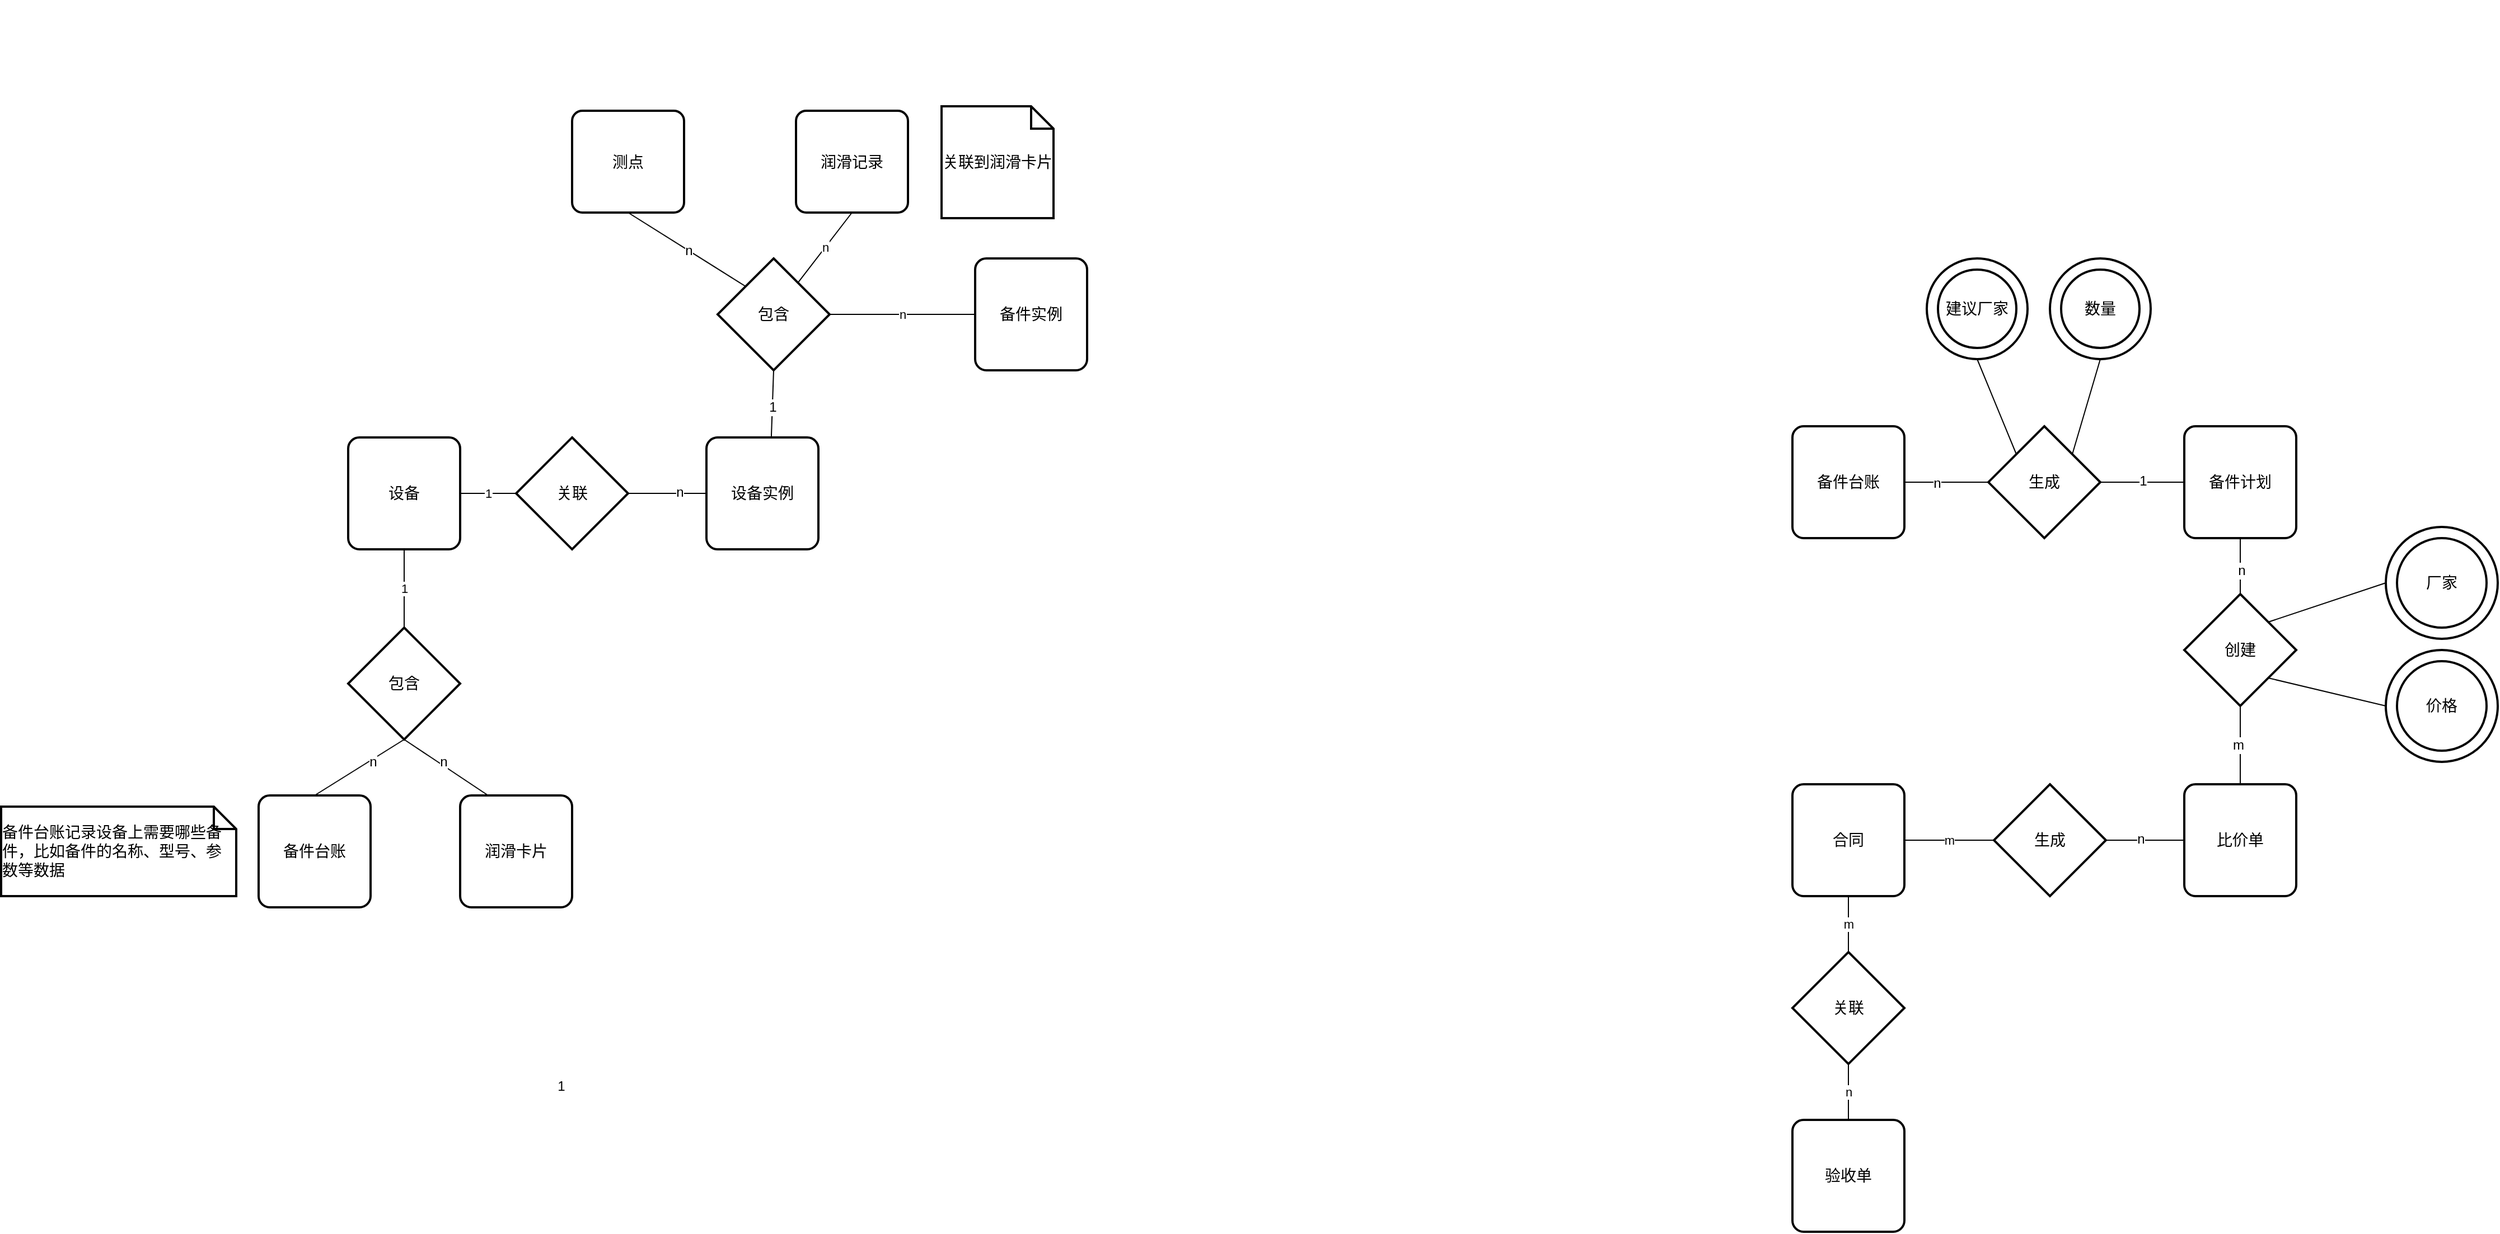 <mxfile version="10.5.8" type="device"><diagram id="CgEgHQ5124qp2A4d3JLO" name="Page-1"><mxGraphModel dx="1930" dy="855" grid="1" gridSize="10" guides="1" tooltips="1" connect="1" arrows="1" fold="1" page="1" pageScale="1" pageWidth="850" pageHeight="1100" math="0" shadow="0"><root><mxCell id="0"/><mxCell id="1" parent="0"/><mxCell id="9w0O0wnYHa_yBEaI6lmO-16" value="备件实例" style="strokeWidth=2;rounded=1;arcSize=10;whiteSpace=wrap;html=1;align=center;fontSize=14;" vertex="1" parent="1"><mxGeometry x="370.0" y="590" width="100" height="100" as="geometry"/></mxCell><mxCell id="9w0O0wnYHa_yBEaI6lmO-28" value="1" style="edgeStyle=none;rounded=0;orthogonalLoop=1;jettySize=auto;html=1;exitX=0.5;exitY=1;exitDx=0;exitDy=0;endArrow=none;endFill=0;" edge="1" parent="1" source="9w0O0wnYHa_yBEaI6lmO-20" target="9w0O0wnYHa_yBEaI6lmO-26"><mxGeometry relative="1" as="geometry"/></mxCell><mxCell id="9w0O0wnYHa_yBEaI6lmO-31" value="1" style="text;html=1;resizable=0;points=[];align=center;verticalAlign=middle;labelBackgroundColor=#ffffff;" vertex="1" connectable="0" parent="9w0O0wnYHa_yBEaI6lmO-28"><mxGeometry x="-0.033" y="2" relative="1" as="geometry"><mxPoint x="138" y="445.5" as="offset"/></mxGeometry></mxCell><mxCell id="9w0O0wnYHa_yBEaI6lmO-20" value="设备" style="strokeWidth=2;rounded=1;arcSize=10;whiteSpace=wrap;html=1;align=center;fontSize=14;" vertex="1" parent="1"><mxGeometry x="-190" y="750" width="100" height="100" as="geometry"/></mxCell><mxCell id="9w0O0wnYHa_yBEaI6lmO-29" style="edgeStyle=none;rounded=0;orthogonalLoop=1;jettySize=auto;html=1;exitX=0.5;exitY=1;exitDx=0;exitDy=0;entryX=0.5;entryY=0;entryDx=0;entryDy=0;endArrow=none;endFill=0;" edge="1" parent="1" source="9w0O0wnYHa_yBEaI6lmO-26" target="9w0O0wnYHa_yBEaI6lmO-27"><mxGeometry relative="1" as="geometry"/></mxCell><mxCell id="9w0O0wnYHa_yBEaI6lmO-32" value="n" style="text;html=1;resizable=0;points=[];align=center;verticalAlign=middle;labelBackgroundColor=#ffffff;" vertex="1" connectable="0" parent="9w0O0wnYHa_yBEaI6lmO-29"><mxGeometry x="-0.28" y="2" relative="1" as="geometry"><mxPoint as="offset"/></mxGeometry></mxCell><mxCell id="9w0O0wnYHa_yBEaI6lmO-67" style="edgeStyle=none;rounded=0;orthogonalLoop=1;jettySize=auto;html=1;exitX=0.5;exitY=1;exitDx=0;exitDy=0;entryX=0.25;entryY=0;entryDx=0;entryDy=0;endArrow=none;endFill=0;" edge="1" parent="1" source="9w0O0wnYHa_yBEaI6lmO-26" target="9w0O0wnYHa_yBEaI6lmO-66"><mxGeometry relative="1" as="geometry"/></mxCell><mxCell id="9w0O0wnYHa_yBEaI6lmO-68" value="n" style="text;html=1;resizable=0;points=[];align=center;verticalAlign=middle;labelBackgroundColor=#ffffff;" vertex="1" connectable="0" parent="9w0O0wnYHa_yBEaI6lmO-67"><mxGeometry x="-0.114" y="2" relative="1" as="geometry"><mxPoint y="-1" as="offset"/></mxGeometry></mxCell><mxCell id="9w0O0wnYHa_yBEaI6lmO-26" value="包含" style="shape=rhombus;strokeWidth=2;fontSize=17;perimeter=rhombusPerimeter;whiteSpace=wrap;html=1;align=center;fontSize=14;" vertex="1" parent="1"><mxGeometry x="-190" y="920" width="100" height="100" as="geometry"/></mxCell><mxCell id="9w0O0wnYHa_yBEaI6lmO-41" style="edgeStyle=none;rounded=0;orthogonalLoop=1;jettySize=auto;html=1;exitX=0;exitY=0.5;exitDx=0;exitDy=0;entryX=1;entryY=0.5;entryDx=0;entryDy=0;endArrow=none;endFill=0;" edge="1" parent="1" source="9w0O0wnYHa_yBEaI6lmO-39" target="9w0O0wnYHa_yBEaI6lmO-40"><mxGeometry relative="1" as="geometry"/></mxCell><mxCell id="9w0O0wnYHa_yBEaI6lmO-43" value="n" style="text;html=1;resizable=0;points=[];align=center;verticalAlign=middle;labelBackgroundColor=#ffffff;" vertex="1" connectable="0" parent="9w0O0wnYHa_yBEaI6lmO-41"><mxGeometry x="-0.3" y="-1" relative="1" as="geometry"><mxPoint as="offset"/></mxGeometry></mxCell><mxCell id="9w0O0wnYHa_yBEaI6lmO-39" value="设备实例" style="strokeWidth=2;rounded=1;arcSize=10;whiteSpace=wrap;html=1;align=center;fontSize=14;" vertex="1" parent="1"><mxGeometry x="130" y="750" width="100" height="100" as="geometry"/></mxCell><mxCell id="9w0O0wnYHa_yBEaI6lmO-42" value="1" style="edgeStyle=none;rounded=0;orthogonalLoop=1;jettySize=auto;html=1;entryX=1;entryY=0.5;entryDx=0;entryDy=0;endArrow=none;endFill=0;exitX=0;exitY=0.5;exitDx=0;exitDy=0;" edge="1" parent="1" source="9w0O0wnYHa_yBEaI6lmO-40" target="9w0O0wnYHa_yBEaI6lmO-20"><mxGeometry relative="1" as="geometry"><mxPoint x="-10" y="810" as="sourcePoint"/></mxGeometry></mxCell><mxCell id="9w0O0wnYHa_yBEaI6lmO-40" value="关联" style="shape=rhombus;strokeWidth=2;fontSize=17;perimeter=rhombusPerimeter;whiteSpace=wrap;html=1;align=center;fontSize=14;rotation=0;" vertex="1" parent="1"><mxGeometry x="-40" y="750" width="100" height="100" as="geometry"/></mxCell><mxCell id="9w0O0wnYHa_yBEaI6lmO-52" style="edgeStyle=none;rounded=0;orthogonalLoop=1;jettySize=auto;html=1;exitX=0;exitY=0.5;exitDx=0;exitDy=0;endArrow=none;endFill=0;" edge="1" parent="1"><mxGeometry relative="1" as="geometry"><mxPoint x="130" y="360" as="sourcePoint"/><mxPoint x="130" y="360" as="targetPoint"/></mxGeometry></mxCell><mxCell id="9w0O0wnYHa_yBEaI6lmO-56" value="" style="group" vertex="1" connectable="0" parent="1"><mxGeometry x="-500" y="1070" width="330" height="100" as="geometry"/></mxCell><mxCell id="9w0O0wnYHa_yBEaI6lmO-27" value="备件台账" style="strokeWidth=2;rounded=1;arcSize=10;whiteSpace=wrap;html=1;align=center;fontSize=14;" vertex="1" parent="9w0O0wnYHa_yBEaI6lmO-56"><mxGeometry x="230" width="100" height="100" as="geometry"/></mxCell><mxCell id="9w0O0wnYHa_yBEaI6lmO-33" value="&lt;div style=&quot;text-align: left&quot;&gt;&lt;span&gt;备件台账记录设备上需要哪些备件，比如备件的名称、型号、参数等数据&lt;/span&gt;&lt;/div&gt;" style="shape=note;strokeWidth=2;fontSize=14;size=20;whiteSpace=wrap;html=1;" vertex="1" parent="9w0O0wnYHa_yBEaI6lmO-56"><mxGeometry y="10" width="210" height="80" as="geometry"/></mxCell><mxCell id="9w0O0wnYHa_yBEaI6lmO-60" style="rounded=0;orthogonalLoop=1;jettySize=auto;html=1;exitX=0.5;exitY=1;exitDx=0;exitDy=0;entryX=0.579;entryY=0.009;entryDx=0;entryDy=0;entryPerimeter=0;endArrow=none;endFill=0;" edge="1" parent="1" source="9w0O0wnYHa_yBEaI6lmO-57" target="9w0O0wnYHa_yBEaI6lmO-39"><mxGeometry relative="1" as="geometry"/></mxCell><mxCell id="9w0O0wnYHa_yBEaI6lmO-63" value="1" style="text;html=1;resizable=0;points=[];align=center;verticalAlign=middle;labelBackgroundColor=#ffffff;" vertex="1" connectable="0" parent="9w0O0wnYHa_yBEaI6lmO-60"><mxGeometry x="0.078" relative="1" as="geometry"><mxPoint as="offset"/></mxGeometry></mxCell><mxCell id="9w0O0wnYHa_yBEaI6lmO-71" value="n" style="edgeStyle=none;rounded=0;orthogonalLoop=1;jettySize=auto;html=1;exitX=1;exitY=0.5;exitDx=0;exitDy=0;entryX=0;entryY=0.5;entryDx=0;entryDy=0;endArrow=none;endFill=0;" edge="1" parent="1" source="9w0O0wnYHa_yBEaI6lmO-57" target="9w0O0wnYHa_yBEaI6lmO-16"><mxGeometry relative="1" as="geometry"/></mxCell><mxCell id="9w0O0wnYHa_yBEaI6lmO-57" value="包含" style="shape=rhombus;strokeWidth=2;fontSize=17;perimeter=rhombusPerimeter;whiteSpace=wrap;html=1;align=center;fontSize=14;" vertex="1" parent="1"><mxGeometry x="140" y="590" width="100" height="100" as="geometry"/></mxCell><mxCell id="9w0O0wnYHa_yBEaI6lmO-61" style="edgeStyle=none;rounded=0;orthogonalLoop=1;jettySize=auto;html=1;exitX=0.5;exitY=1;exitDx=0;exitDy=0;entryX=0;entryY=0;entryDx=0;entryDy=0;endArrow=none;endFill=0;" edge="1" parent="1" source="9w0O0wnYHa_yBEaI6lmO-58" target="9w0O0wnYHa_yBEaI6lmO-57"><mxGeometry relative="1" as="geometry"/></mxCell><mxCell id="9w0O0wnYHa_yBEaI6lmO-64" value="n" style="text;html=1;resizable=0;points=[];align=center;verticalAlign=middle;labelBackgroundColor=#ffffff;" vertex="1" connectable="0" parent="9w0O0wnYHa_yBEaI6lmO-61"><mxGeometry x="0.023" relative="1" as="geometry"><mxPoint as="offset"/></mxGeometry></mxCell><mxCell id="9w0O0wnYHa_yBEaI6lmO-58" value="测点" style="strokeWidth=2;rounded=1;arcSize=10;whiteSpace=wrap;html=1;align=center;fontSize=14;" vertex="1" parent="1"><mxGeometry x="10" y="458" width="100" height="91" as="geometry"/></mxCell><mxCell id="9w0O0wnYHa_yBEaI6lmO-62" value="n" style="edgeStyle=none;rounded=0;orthogonalLoop=1;jettySize=auto;html=1;exitX=0.5;exitY=1;exitDx=0;exitDy=0;endArrow=none;endFill=0;" edge="1" parent="1" source="9w0O0wnYHa_yBEaI6lmO-59" target="9w0O0wnYHa_yBEaI6lmO-57"><mxGeometry relative="1" as="geometry"/></mxCell><mxCell id="9w0O0wnYHa_yBEaI6lmO-66" value="润滑卡片" style="strokeWidth=2;rounded=1;arcSize=10;whiteSpace=wrap;html=1;align=center;fontSize=14;" vertex="1" parent="1"><mxGeometry x="-90" y="1070" width="100" height="100" as="geometry"/></mxCell><mxCell id="9w0O0wnYHa_yBEaI6lmO-70" value="" style="group" vertex="1" connectable="0" parent="1"><mxGeometry x="210" y="454" width="230" height="100" as="geometry"/></mxCell><mxCell id="9w0O0wnYHa_yBEaI6lmO-59" value="润滑记录" style="strokeWidth=2;rounded=1;arcSize=10;whiteSpace=wrap;html=1;align=center;fontSize=14;" vertex="1" parent="9w0O0wnYHa_yBEaI6lmO-70"><mxGeometry y="4" width="100" height="91" as="geometry"/></mxCell><mxCell id="9w0O0wnYHa_yBEaI6lmO-69" value="关联到润滑卡片" style="shape=note;strokeWidth=2;fontSize=14;size=20;whiteSpace=wrap;html=1;" vertex="1" parent="9w0O0wnYHa_yBEaI6lmO-70"><mxGeometry x="130" width="100" height="100" as="geometry"/></mxCell><mxCell id="9w0O0wnYHa_yBEaI6lmO-76" style="edgeStyle=none;rounded=0;orthogonalLoop=1;jettySize=auto;html=1;exitX=1;exitY=0.5;exitDx=0;exitDy=0;entryX=0;entryY=0.5;entryDx=0;entryDy=0;endArrow=none;endFill=0;" edge="1" parent="1" source="9w0O0wnYHa_yBEaI6lmO-73" target="9w0O0wnYHa_yBEaI6lmO-74"><mxGeometry relative="1" as="geometry"/></mxCell><mxCell id="9w0O0wnYHa_yBEaI6lmO-78" value="n" style="text;html=1;resizable=0;points=[];align=center;verticalAlign=middle;labelBackgroundColor=#ffffff;" vertex="1" connectable="0" parent="9w0O0wnYHa_yBEaI6lmO-76"><mxGeometry x="-0.238" y="-1" relative="1" as="geometry"><mxPoint as="offset"/></mxGeometry></mxCell><mxCell id="9w0O0wnYHa_yBEaI6lmO-73" value="备件台账" style="strokeWidth=2;rounded=1;arcSize=10;whiteSpace=wrap;html=1;align=center;fontSize=14;" vertex="1" parent="1"><mxGeometry x="1100" y="740" width="100" height="100" as="geometry"/></mxCell><mxCell id="9w0O0wnYHa_yBEaI6lmO-77" style="edgeStyle=none;rounded=0;orthogonalLoop=1;jettySize=auto;html=1;exitX=1;exitY=0.5;exitDx=0;exitDy=0;entryX=0;entryY=0.5;entryDx=0;entryDy=0;endArrow=none;endFill=0;" edge="1" parent="1" source="9w0O0wnYHa_yBEaI6lmO-74" target="9w0O0wnYHa_yBEaI6lmO-75"><mxGeometry relative="1" as="geometry"/></mxCell><mxCell id="9w0O0wnYHa_yBEaI6lmO-79" value="1" style="text;html=1;resizable=0;points=[];align=center;verticalAlign=middle;labelBackgroundColor=#ffffff;" vertex="1" connectable="0" parent="9w0O0wnYHa_yBEaI6lmO-77"><mxGeometry y="1" relative="1" as="geometry"><mxPoint as="offset"/></mxGeometry></mxCell><mxCell id="9w0O0wnYHa_yBEaI6lmO-82" style="edgeStyle=none;rounded=0;orthogonalLoop=1;jettySize=auto;html=1;exitX=0;exitY=0;exitDx=0;exitDy=0;entryX=0.5;entryY=1;entryDx=0;entryDy=0;endArrow=none;endFill=0;" edge="1" parent="1" source="9w0O0wnYHa_yBEaI6lmO-74" target="9w0O0wnYHa_yBEaI6lmO-80"><mxGeometry relative="1" as="geometry"/></mxCell><mxCell id="9w0O0wnYHa_yBEaI6lmO-83" style="edgeStyle=none;rounded=0;orthogonalLoop=1;jettySize=auto;html=1;exitX=1;exitY=0;exitDx=0;exitDy=0;entryX=0.5;entryY=1;entryDx=0;entryDy=0;endArrow=none;endFill=0;" edge="1" parent="1" source="9w0O0wnYHa_yBEaI6lmO-74" target="9w0O0wnYHa_yBEaI6lmO-81"><mxGeometry relative="1" as="geometry"/></mxCell><mxCell id="9w0O0wnYHa_yBEaI6lmO-74" value="生成" style="shape=rhombus;strokeWidth=2;fontSize=17;perimeter=rhombusPerimeter;whiteSpace=wrap;html=1;align=center;fontSize=14;" vertex="1" parent="1"><mxGeometry x="1275" y="740" width="100" height="100" as="geometry"/></mxCell><mxCell id="9w0O0wnYHa_yBEaI6lmO-86" style="edgeStyle=none;rounded=0;orthogonalLoop=1;jettySize=auto;html=1;exitX=0.5;exitY=1;exitDx=0;exitDy=0;entryX=0.5;entryY=0;entryDx=0;entryDy=0;endArrow=none;endFill=0;" edge="1" parent="1" source="9w0O0wnYHa_yBEaI6lmO-75" target="9w0O0wnYHa_yBEaI6lmO-85"><mxGeometry relative="1" as="geometry"/></mxCell><mxCell id="9w0O0wnYHa_yBEaI6lmO-88" value="n" style="text;html=1;resizable=0;points=[];align=center;verticalAlign=middle;labelBackgroundColor=#ffffff;" vertex="1" connectable="0" parent="9w0O0wnYHa_yBEaI6lmO-86"><mxGeometry x="0.143" y="1" relative="1" as="geometry"><mxPoint as="offset"/></mxGeometry></mxCell><mxCell id="9w0O0wnYHa_yBEaI6lmO-75" value="备件计划" style="strokeWidth=2;rounded=1;arcSize=10;whiteSpace=wrap;html=1;align=center;fontSize=14;" vertex="1" parent="1"><mxGeometry x="1450" y="740" width="100" height="100" as="geometry"/></mxCell><mxCell id="9w0O0wnYHa_yBEaI6lmO-80" value="建议厂家" style="ellipse;shape=doubleEllipse;margin=10;strokeWidth=2;fontSize=14;whiteSpace=wrap;html=1;align=center;" vertex="1" parent="1"><mxGeometry x="1220" y="590" width="90" height="90" as="geometry"/></mxCell><mxCell id="9w0O0wnYHa_yBEaI6lmO-81" value="数量" style="ellipse;shape=doubleEllipse;margin=10;strokeWidth=2;fontSize=14;whiteSpace=wrap;html=1;align=center;" vertex="1" parent="1"><mxGeometry x="1330" y="590" width="90" height="90" as="geometry"/></mxCell><mxCell id="9w0O0wnYHa_yBEaI6lmO-96" style="edgeStyle=none;rounded=0;orthogonalLoop=1;jettySize=auto;html=1;exitX=0;exitY=0.5;exitDx=0;exitDy=0;entryX=1;entryY=0.5;entryDx=0;entryDy=0;endArrow=none;endFill=0;" edge="1" parent="1" source="9w0O0wnYHa_yBEaI6lmO-84" target="9w0O0wnYHa_yBEaI6lmO-95"><mxGeometry relative="1" as="geometry"/></mxCell><mxCell id="9w0O0wnYHa_yBEaI6lmO-98" value="n" style="text;html=1;resizable=0;points=[];align=center;verticalAlign=middle;labelBackgroundColor=#ffffff;" vertex="1" connectable="0" parent="9w0O0wnYHa_yBEaI6lmO-96"><mxGeometry x="0.119" y="-1" relative="1" as="geometry"><mxPoint as="offset"/></mxGeometry></mxCell><mxCell id="9w0O0wnYHa_yBEaI6lmO-84" value="比价单" style="strokeWidth=2;rounded=1;arcSize=10;whiteSpace=wrap;html=1;align=center;fontSize=14;" vertex="1" parent="1"><mxGeometry x="1450" y="1060" width="100" height="100" as="geometry"/></mxCell><mxCell id="9w0O0wnYHa_yBEaI6lmO-87" style="edgeStyle=none;rounded=0;orthogonalLoop=1;jettySize=auto;html=1;exitX=0.5;exitY=1;exitDx=0;exitDy=0;entryX=0.5;entryY=0;entryDx=0;entryDy=0;endArrow=none;endFill=0;" edge="1" parent="1" source="9w0O0wnYHa_yBEaI6lmO-85" target="9w0O0wnYHa_yBEaI6lmO-84"><mxGeometry relative="1" as="geometry"/></mxCell><mxCell id="9w0O0wnYHa_yBEaI6lmO-89" value="m" style="text;html=1;resizable=0;points=[];align=center;verticalAlign=middle;labelBackgroundColor=#ffffff;" vertex="1" connectable="0" parent="9w0O0wnYHa_yBEaI6lmO-87"><mxGeometry x="0.007" y="-2" relative="1" as="geometry"><mxPoint as="offset"/></mxGeometry></mxCell><mxCell id="9w0O0wnYHa_yBEaI6lmO-92" style="edgeStyle=none;rounded=0;orthogonalLoop=1;jettySize=auto;html=1;exitX=1;exitY=0;exitDx=0;exitDy=0;entryX=0;entryY=0.5;entryDx=0;entryDy=0;endArrow=none;endFill=0;" edge="1" parent="1" source="9w0O0wnYHa_yBEaI6lmO-85" target="9w0O0wnYHa_yBEaI6lmO-90"><mxGeometry relative="1" as="geometry"/></mxCell><mxCell id="9w0O0wnYHa_yBEaI6lmO-93" style="edgeStyle=none;rounded=0;orthogonalLoop=1;jettySize=auto;html=1;exitX=1;exitY=1;exitDx=0;exitDy=0;entryX=0;entryY=0.5;entryDx=0;entryDy=0;endArrow=none;endFill=0;" edge="1" parent="1" source="9w0O0wnYHa_yBEaI6lmO-85" target="9w0O0wnYHa_yBEaI6lmO-91"><mxGeometry relative="1" as="geometry"/></mxCell><mxCell id="9w0O0wnYHa_yBEaI6lmO-85" value="创建" style="shape=rhombus;strokeWidth=2;fontSize=17;perimeter=rhombusPerimeter;whiteSpace=wrap;html=1;align=center;fontSize=14;" vertex="1" parent="1"><mxGeometry x="1450" y="890" width="100" height="100" as="geometry"/></mxCell><mxCell id="9w0O0wnYHa_yBEaI6lmO-90" value="厂家" style="ellipse;shape=doubleEllipse;margin=10;strokeWidth=2;fontSize=14;whiteSpace=wrap;html=1;align=center;" vertex="1" parent="1"><mxGeometry x="1630" y="830" width="100" height="100" as="geometry"/></mxCell><mxCell id="9w0O0wnYHa_yBEaI6lmO-91" value="价格" style="ellipse;shape=doubleEllipse;margin=10;strokeWidth=2;fontSize=14;whiteSpace=wrap;html=1;align=center;" vertex="1" parent="1"><mxGeometry x="1630" y="940" width="100" height="100" as="geometry"/></mxCell><mxCell id="9w0O0wnYHa_yBEaI6lmO-101" value="m" style="edgeStyle=none;rounded=0;orthogonalLoop=1;jettySize=auto;html=1;exitX=0.5;exitY=1;exitDx=0;exitDy=0;endArrow=none;endFill=0;" edge="1" parent="1" source="9w0O0wnYHa_yBEaI6lmO-94" target="9w0O0wnYHa_yBEaI6lmO-100"><mxGeometry relative="1" as="geometry"/></mxCell><mxCell id="9w0O0wnYHa_yBEaI6lmO-94" value="合同" style="strokeWidth=2;rounded=1;arcSize=10;whiteSpace=wrap;html=1;align=center;fontSize=14;" vertex="1" parent="1"><mxGeometry x="1100" y="1060" width="100" height="100" as="geometry"/></mxCell><mxCell id="9w0O0wnYHa_yBEaI6lmO-97" value="m" style="edgeStyle=none;rounded=0;orthogonalLoop=1;jettySize=auto;html=1;exitX=0;exitY=0.5;exitDx=0;exitDy=0;entryX=1;entryY=0.5;entryDx=0;entryDy=0;endArrow=none;endFill=0;" edge="1" parent="1" source="9w0O0wnYHa_yBEaI6lmO-95" target="9w0O0wnYHa_yBEaI6lmO-94"><mxGeometry relative="1" as="geometry"/></mxCell><mxCell id="9w0O0wnYHa_yBEaI6lmO-95" value="生成" style="shape=rhombus;strokeWidth=2;fontSize=17;perimeter=rhombusPerimeter;whiteSpace=wrap;html=1;align=center;fontSize=14;" vertex="1" parent="1"><mxGeometry x="1280" y="1060" width="100" height="100" as="geometry"/></mxCell><mxCell id="9w0O0wnYHa_yBEaI6lmO-99" value="验收单" style="strokeWidth=2;rounded=1;arcSize=10;whiteSpace=wrap;html=1;align=center;fontSize=14;" vertex="1" parent="1"><mxGeometry x="1100" y="1360" width="100" height="100" as="geometry"/></mxCell><mxCell id="9w0O0wnYHa_yBEaI6lmO-102" value="n" style="edgeStyle=none;rounded=0;orthogonalLoop=1;jettySize=auto;html=1;exitX=0.5;exitY=1;exitDx=0;exitDy=0;entryX=0.5;entryY=0;entryDx=0;entryDy=0;endArrow=none;endFill=0;" edge="1" parent="1" source="9w0O0wnYHa_yBEaI6lmO-100" target="9w0O0wnYHa_yBEaI6lmO-99"><mxGeometry relative="1" as="geometry"/></mxCell><mxCell id="9w0O0wnYHa_yBEaI6lmO-100" value="关联" style="shape=rhombus;strokeWidth=2;fontSize=17;perimeter=rhombusPerimeter;whiteSpace=wrap;html=1;align=center;fontSize=14;" vertex="1" parent="1"><mxGeometry x="1100" y="1210" width="100" height="100" as="geometry"/></mxCell></root></mxGraphModel></diagram></mxfile>